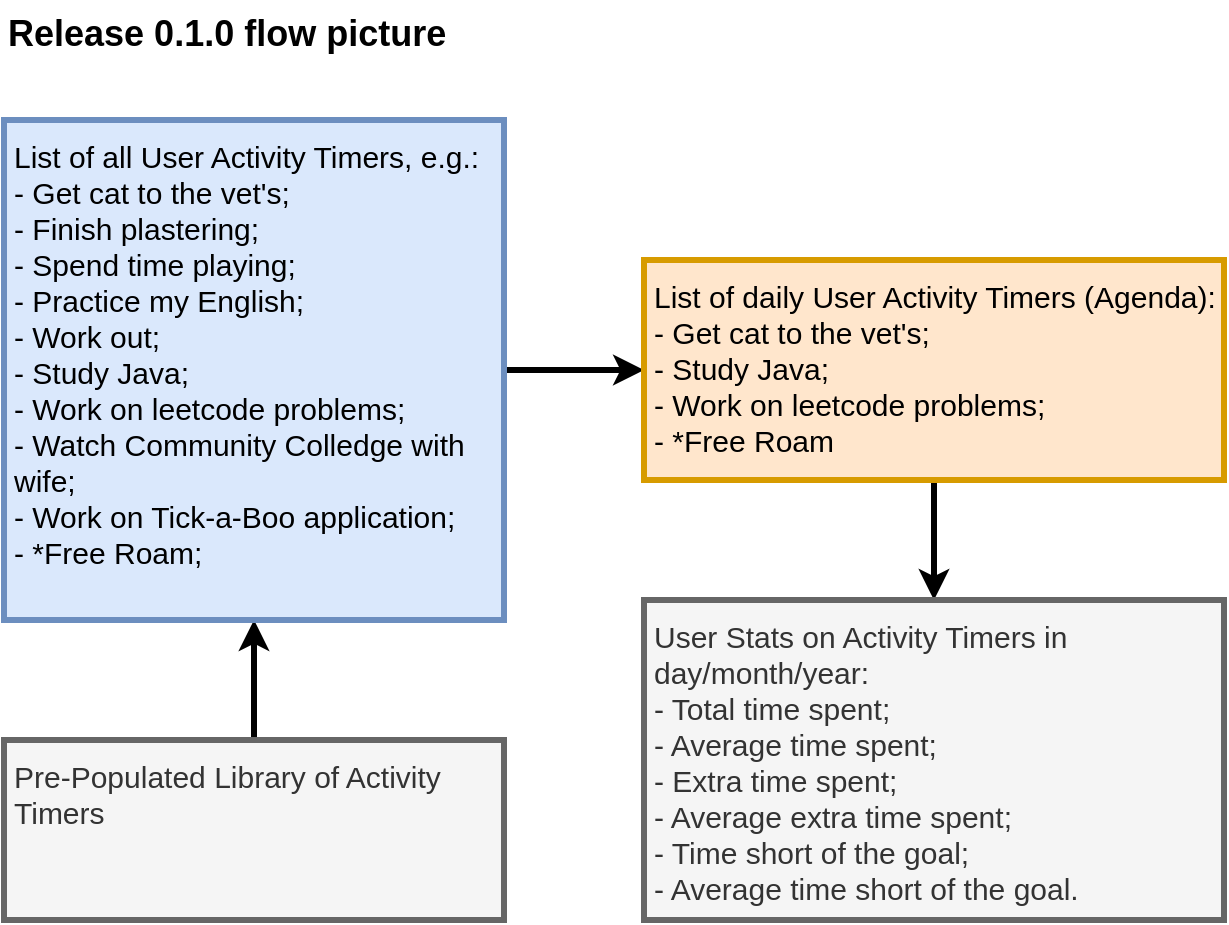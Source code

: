 <mxfile version="21.3.7" type="device">
  <diagram name="Page-1" id="VYh3axB66JbQVHG4CnCf">
    <mxGraphModel dx="1195" dy="703" grid="1" gridSize="10" guides="1" tooltips="1" connect="1" arrows="1" fold="1" page="1" pageScale="1" pageWidth="850" pageHeight="1100" math="0" shadow="0">
      <root>
        <mxCell id="0" />
        <mxCell id="1" parent="0" />
        <mxCell id="wfIZgPk70n-r0fU0r7eu-3" value="" style="edgeStyle=orthogonalEdgeStyle;rounded=0;orthogonalLoop=1;jettySize=auto;html=1;strokeWidth=3;" parent="1" source="wfIZgPk70n-r0fU0r7eu-1" target="wfIZgPk70n-r0fU0r7eu-2" edge="1">
          <mxGeometry relative="1" as="geometry" />
        </mxCell>
        <mxCell id="wfIZgPk70n-r0fU0r7eu-6" value="" style="edgeStyle=orthogonalEdgeStyle;rounded=0;orthogonalLoop=1;jettySize=auto;html=1;strokeWidth=3;exitX=0.5;exitY=0;exitDx=0;exitDy=0;entryX=0.5;entryY=1;entryDx=0;entryDy=0;" parent="1" source="wfIZgPk70n-r0fU0r7eu-5" target="wfIZgPk70n-r0fU0r7eu-1" edge="1">
          <mxGeometry relative="1" as="geometry">
            <mxPoint x="140" y="360" as="sourcePoint" />
            <mxPoint x="430" y="370" as="targetPoint" />
            <Array as="points">
              <mxPoint x="165" y="340" />
              <mxPoint x="165" y="340" />
            </Array>
          </mxGeometry>
        </mxCell>
        <mxCell id="wfIZgPk70n-r0fU0r7eu-1" value="List of all User Activity Timers, e.g.:&lt;br style=&quot;font-size: 15px;&quot;&gt;- Get cat to the vet&#39;s;&lt;br style=&quot;font-size: 15px;&quot;&gt;- Finish plastering;&lt;br style=&quot;font-size: 15px;&quot;&gt;- Spend time playing;&lt;br&gt;- Practice my English;&lt;br&gt;- Work out;&lt;br&gt;- Study Java;&lt;br&gt;- Work on leetcode problems;&lt;br&gt;- Watch Community Colledge with wife;&lt;br&gt;- Work on Tick-a-Boo application;&lt;br style=&quot;font-size: 15px;&quot;&gt;- *Free Roam;" style="whiteSpace=wrap;html=1;aspect=fixed;fillColor=#dae8fc;strokeColor=#6c8ebf;strokeWidth=3;fontSize=15;align=left;verticalAlign=top;perimeterSpacing=0;rounded=0;shadow=0;glass=0;spacingTop=0;spacing=5;" parent="1" vertex="1">
          <mxGeometry x="40" y="80" width="250" height="250" as="geometry" />
        </mxCell>
        <mxCell id="wfIZgPk70n-r0fU0r7eu-11" value="" style="edgeStyle=orthogonalEdgeStyle;rounded=0;orthogonalLoop=1;jettySize=auto;html=1;strokeWidth=3;" parent="1" source="wfIZgPk70n-r0fU0r7eu-2" target="wfIZgPk70n-r0fU0r7eu-10" edge="1">
          <mxGeometry relative="1" as="geometry" />
        </mxCell>
        <mxCell id="wfIZgPk70n-r0fU0r7eu-2" value="List of daily User Activity Timers (Agenda):&lt;br&gt;- Get cat to the vet&#39;s;&lt;br&gt;- Study Java;&lt;br&gt;- Work on leetcode problems;&lt;br&gt;- *Free Roam" style="whiteSpace=wrap;html=1;fontSize=15;align=left;verticalAlign=top;fillColor=#ffe6cc;strokeColor=#d79b00;strokeWidth=3;spacing=5;" parent="1" vertex="1">
          <mxGeometry x="360" y="150" width="290" height="110" as="geometry" />
        </mxCell>
        <mxCell id="wfIZgPk70n-r0fU0r7eu-4" value="&lt;font style=&quot;font-size: 18px;&quot;&gt;&lt;b&gt;Release 0.1.0 flow picture&lt;/b&gt;&lt;/font&gt;" style="text;whiteSpace=wrap;html=1;" parent="1" vertex="1">
          <mxGeometry x="40" y="20" width="450" height="40" as="geometry" />
        </mxCell>
        <mxCell id="wfIZgPk70n-r0fU0r7eu-5" value="Pre-Populated Library of Activity Timers" style="whiteSpace=wrap;html=1;fontSize=15;align=left;verticalAlign=top;fillColor=#f5f5f5;strokeColor=#666666;strokeWidth=3;fontColor=#333333;spacing=5;" parent="1" vertex="1">
          <mxGeometry x="40" y="390" width="250" height="90" as="geometry" />
        </mxCell>
        <mxCell id="wfIZgPk70n-r0fU0r7eu-10" value="User Stats on Activity Timers in day/month/year:&lt;br&gt;- Total time spent;&lt;br&gt;- Average time spent;&lt;br&gt;- Extra time spent;&lt;br&gt;- Average extra time spent;&lt;br&gt;- Time short of the goal;&lt;br&gt;- Average time short of the goal." style="whiteSpace=wrap;html=1;fontSize=15;align=left;verticalAlign=top;fillColor=#f5f5f5;strokeColor=#666666;strokeWidth=3;fontColor=#333333;spacing=5;" parent="1" vertex="1">
          <mxGeometry x="360" y="320" width="290" height="160" as="geometry" />
        </mxCell>
      </root>
    </mxGraphModel>
  </diagram>
</mxfile>

